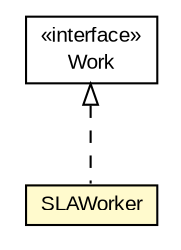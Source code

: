 #!/usr/local/bin/dot
#
# Class diagram 
# Generated by UMLGraph version R5_6-24-gf6e263 (http://www.umlgraph.org/)
#

digraph G {
	edge [fontname="arial",fontsize=10,labelfontname="arial",labelfontsize=10];
	node [fontname="arial",fontsize=10,shape=plaintext];
	nodesep=0.25;
	ranksep=0.5;
	// org.miloss.fgsms.sla.SLAWorker
	c1048093 [label=<<table title="org.miloss.fgsms.sla.SLAWorker" border="0" cellborder="1" cellspacing="0" cellpadding="2" port="p" bgcolor="lemonChiffon" href="./SLAWorker.html">
		<tr><td><table border="0" cellspacing="0" cellpadding="1">
<tr><td align="center" balign="center"> SLAWorker </td></tr>
		</table></td></tr>
		</table>>, URL="./SLAWorker.html", fontname="arial", fontcolor="black", fontsize=10.0];
	//org.miloss.fgsms.sla.SLAWorker implements javax.resource.spi.work.Work
	c1048328:p -> c1048093:p [dir=back,arrowtail=empty,style=dashed];
	// javax.resource.spi.work.Work
	c1048328 [label=<<table title="javax.resource.spi.work.Work" border="0" cellborder="1" cellspacing="0" cellpadding="2" port="p" href="http://java.sun.com/j2se/1.4.2/docs/api/javax/resource/spi/work/Work.html">
		<tr><td><table border="0" cellspacing="0" cellpadding="1">
<tr><td align="center" balign="center"> &#171;interface&#187; </td></tr>
<tr><td align="center" balign="center"> Work </td></tr>
		</table></td></tr>
		</table>>, URL="http://java.sun.com/j2se/1.4.2/docs/api/javax/resource/spi/work/Work.html", fontname="arial", fontcolor="black", fontsize=10.0];
}

